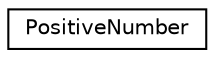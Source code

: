 digraph "Graphical Class Hierarchy"
{
  edge [fontname="Helvetica",fontsize="10",labelfontname="Helvetica",labelfontsize="10"];
  node [fontname="Helvetica",fontsize="10",shape=record];
  rankdir="LR";
  Node1 [label="PositiveNumber",height=0.2,width=0.4,color="black", fillcolor="white", style="filled",URL="$classPositiveNumber.html",tooltip="ValueObject for positive number. "];
}
